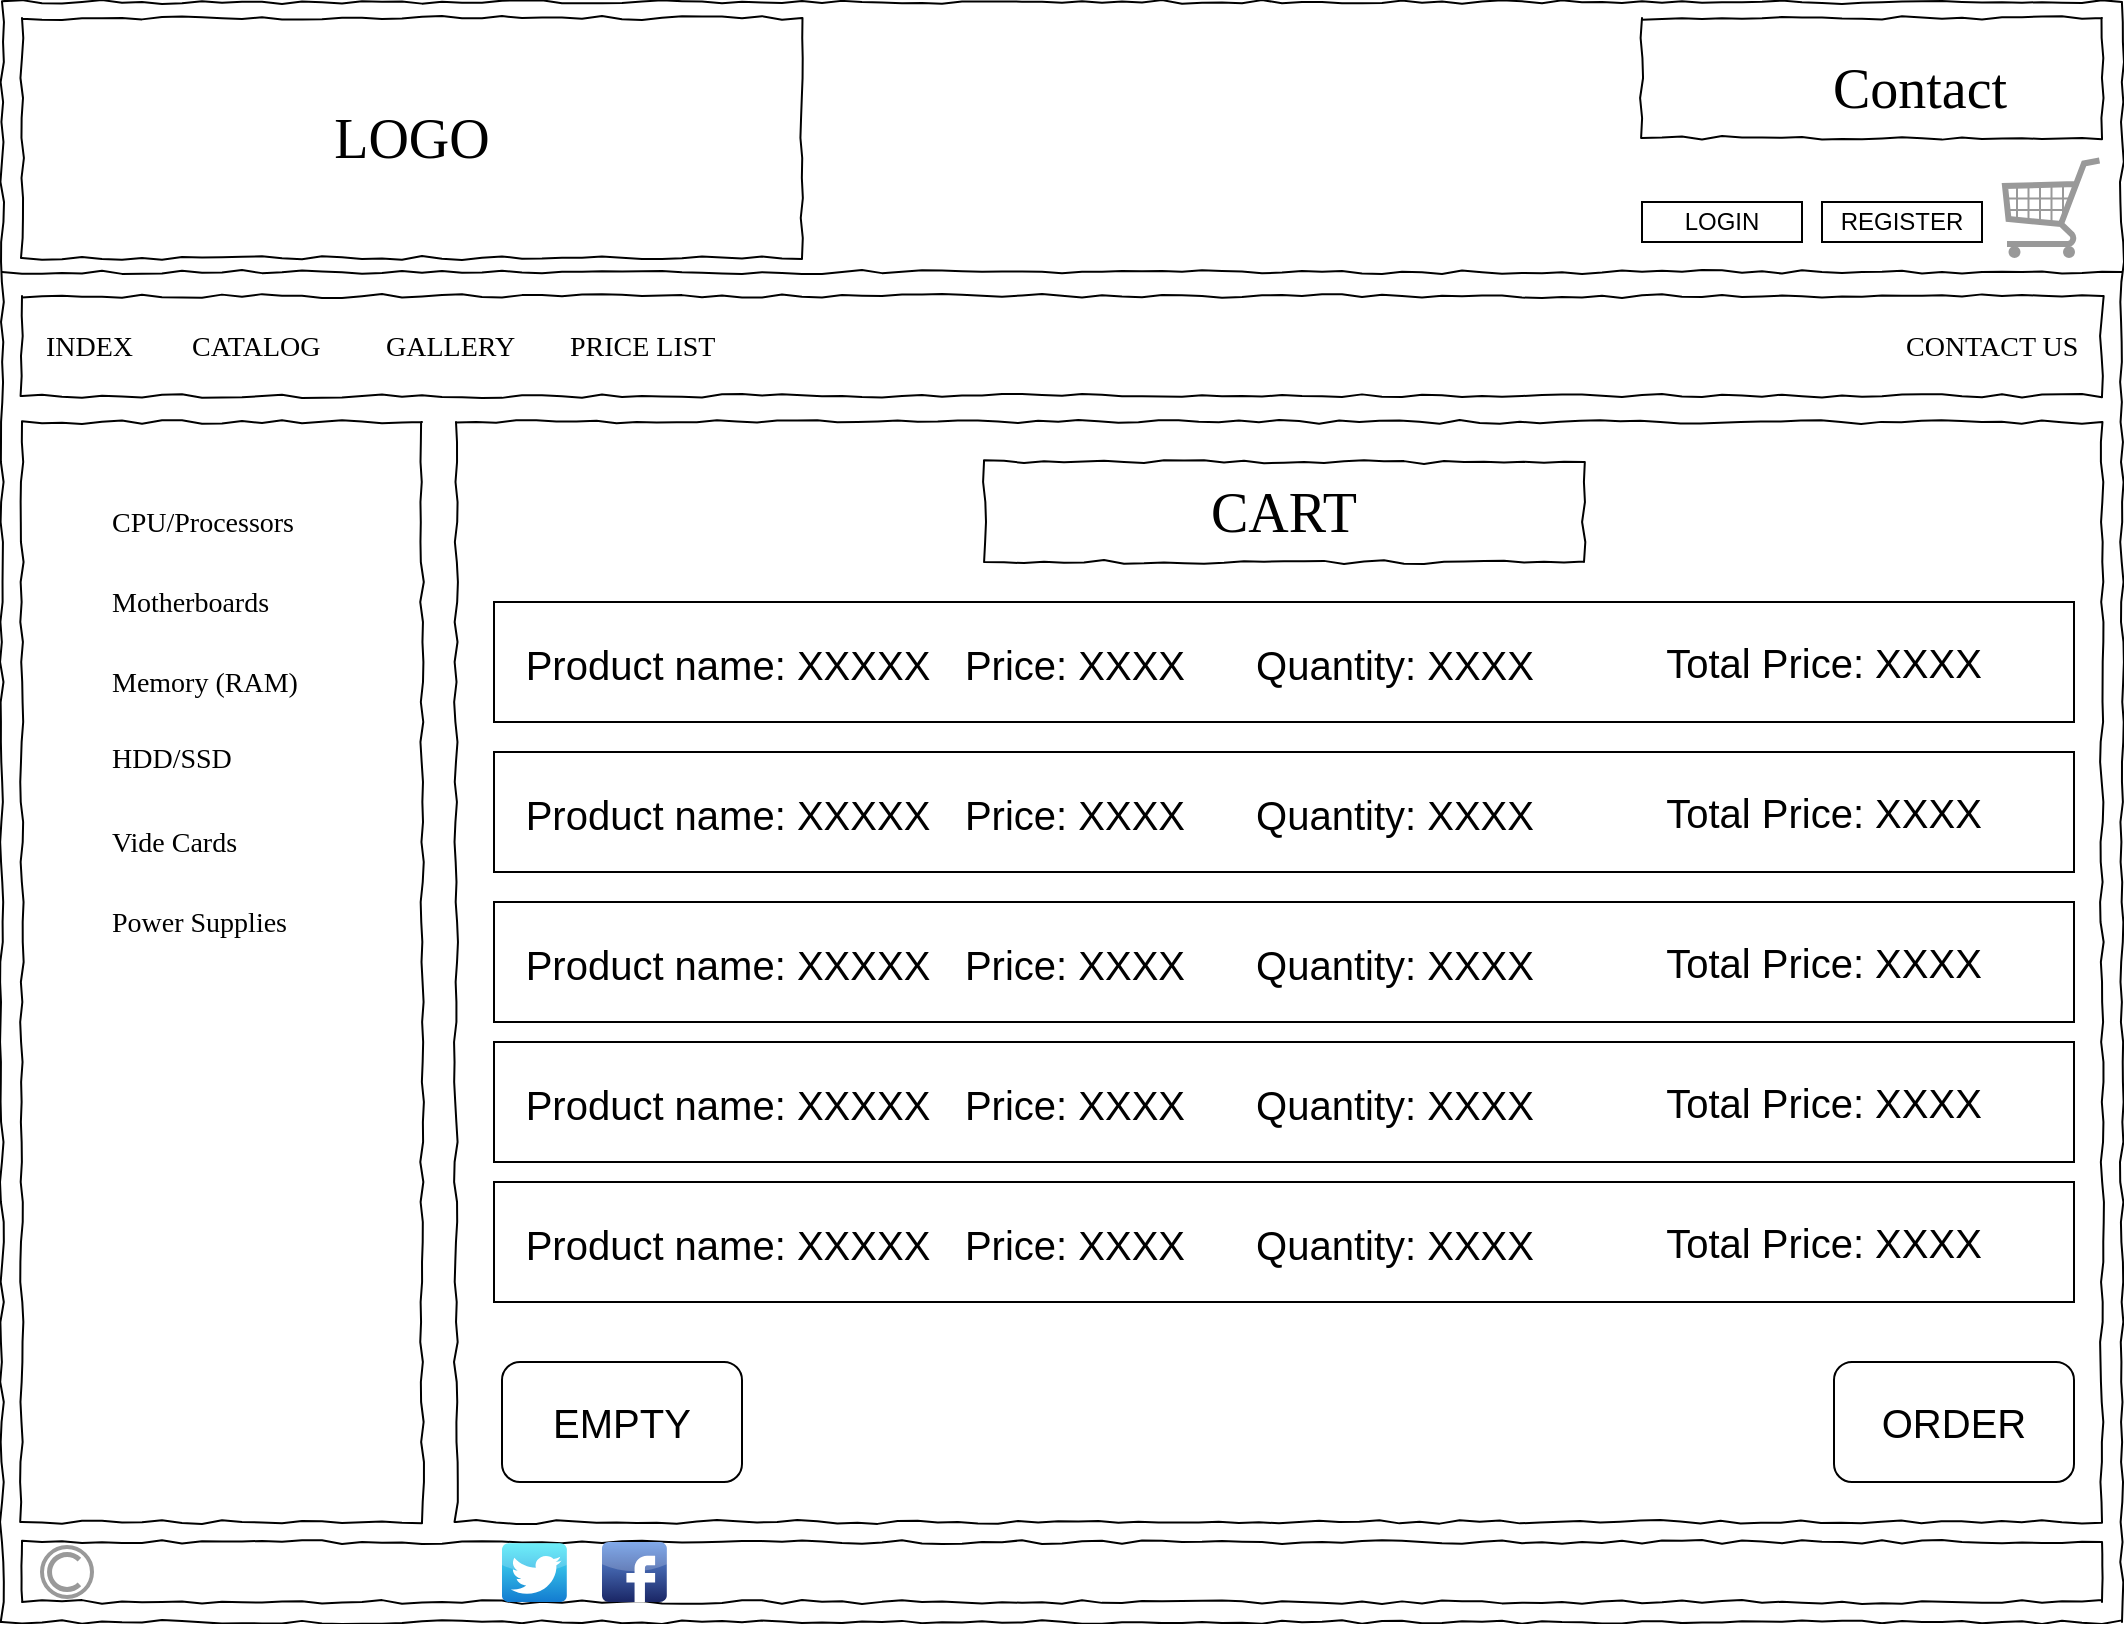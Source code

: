 <mxfile version="13.6.2" type="device"><diagram id="t4Cmi3oV8ROu0frCTXKN" name="Page-1"><mxGraphModel dx="1086" dy="806" grid="1" gridSize="10" guides="1" tooltips="1" connect="1" arrows="1" fold="1" page="1" pageScale="1" pageWidth="827" pageHeight="1169" math="0" shadow="0"><root><mxCell id="0"/><mxCell id="1" parent="0"/><mxCell id="YxXMLsHArkF6C2Bo6KuD-1" value="" style="whiteSpace=wrap;html=1;rounded=0;shadow=0;labelBackgroundColor=none;strokeColor=#000000;strokeWidth=1;fillColor=none;fontFamily=Verdana;fontSize=12;fontColor=#000000;align=center;comic=1;" parent="1" vertex="1"><mxGeometry x="20" y="10" width="1060" height="810" as="geometry"/></mxCell><mxCell id="YxXMLsHArkF6C2Bo6KuD-2" value="" style="whiteSpace=wrap;html=1;rounded=0;shadow=0;labelBackgroundColor=none;strokeWidth=1;fillColor=none;fontFamily=Verdana;fontSize=12;align=center;comic=1;" parent="1" vertex="1"><mxGeometry x="247" y="220" width="823" height="550" as="geometry"/></mxCell><mxCell id="YxXMLsHArkF6C2Bo6KuD-3" value="" style="whiteSpace=wrap;html=1;rounded=0;shadow=0;labelBackgroundColor=none;strokeWidth=1;fillColor=none;fontFamily=Verdana;fontSize=12;align=center;comic=1;" parent="1" vertex="1"><mxGeometry x="30" y="220" width="200" height="550" as="geometry"/></mxCell><mxCell id="YxXMLsHArkF6C2Bo6KuD-4" value="" style="line;strokeWidth=1;html=1;rounded=0;shadow=0;labelBackgroundColor=none;fillColor=none;fontFamily=Verdana;fontSize=14;fontColor=#000000;align=center;comic=1;" parent="1" vertex="1"><mxGeometry x="20" y="140" width="1060" height="10" as="geometry"/></mxCell><mxCell id="YxXMLsHArkF6C2Bo6KuD-6" value="" style="whiteSpace=wrap;html=1;rounded=0;shadow=0;labelBackgroundColor=none;strokeWidth=1;fillColor=none;fontFamily=Verdana;fontSize=12;align=center;comic=1;" parent="1" vertex="1"><mxGeometry x="30" y="780" width="1040" height="30" as="geometry"/></mxCell><mxCell id="YxXMLsHArkF6C2Bo6KuD-7" value="" style="dashed=0;outlineConnect=0;html=1;align=center;labelPosition=center;verticalLabelPosition=bottom;verticalAlign=top;shape=mxgraph.webicons.twitter;fillColor=#49EAF7;gradientColor=#137BD0" parent="1" vertex="1"><mxGeometry x="270" y="780.6" width="32.4" height="29.4" as="geometry"/></mxCell><mxCell id="YxXMLsHArkF6C2Bo6KuD-8" value="" style="dashed=0;outlineConnect=0;html=1;align=center;labelPosition=center;verticalLabelPosition=bottom;verticalAlign=top;shape=mxgraph.webicons.facebook;fillColor=#6294E4;gradientColor=#1A2665" parent="1" vertex="1"><mxGeometry x="320" y="780" width="32.4" height="30" as="geometry"/></mxCell><mxCell id="YxXMLsHArkF6C2Bo6KuD-9" value="" style="shape=image;html=1;verticalAlign=top;verticalLabelPosition=bottom;labelBackgroundColor=#ffffff;imageAspect=0;aspect=fixed;image=https://cdn4.iconfinder.com/data/icons/social-media-2146/512/25_social-128.png" parent="1" vertex="1"><mxGeometry x="370" y="780" width="30" height="30" as="geometry"/></mxCell><mxCell id="YxXMLsHArkF6C2Bo6KuD-10" value="" style="strokeColor=#999999;verticalLabelPosition=bottom;shadow=0;dashed=0;verticalAlign=top;strokeWidth=2;html=1;shape=mxgraph.mockup.misc.copyrightIcon;" parent="1" vertex="1"><mxGeometry x="40" y="782.5" width="25" height="25" as="geometry"/></mxCell><mxCell id="YxXMLsHArkF6C2Bo6KuD-11" value="CART" style="whiteSpace=wrap;html=1;rounded=0;shadow=0;labelBackgroundColor=none;strokeWidth=1;fontFamily=Verdana;fontSize=28;align=center;comic=1;" parent="1" vertex="1"><mxGeometry x="511" y="240" width="300" height="50" as="geometry"/></mxCell><mxCell id="YxXMLsHArkF6C2Bo6KuD-16" value="&lt;font style=&quot;font-size: 20px&quot;&gt;EMPTY&lt;/font&gt;" style="rounded=1;whiteSpace=wrap;html=1;" parent="1" vertex="1"><mxGeometry x="270" y="690" width="120" height="60" as="geometry"/></mxCell><mxCell id="YxXMLsHArkF6C2Bo6KuD-23" value="CPU/Processors" style="text;html=1;points=[];align=left;verticalAlign=top;spacingTop=-4;fontSize=14;fontFamily=Verdana" parent="1" vertex="1"><mxGeometry x="72.5" y="260" width="115" height="20" as="geometry"/></mxCell><mxCell id="YxXMLsHArkF6C2Bo6KuD-24" value="Motherboards" style="text;html=1;points=[];align=left;verticalAlign=top;spacingTop=-4;fontSize=14;fontFamily=Verdana" parent="1" vertex="1"><mxGeometry x="72.5" y="300" width="100" height="20" as="geometry"/></mxCell><mxCell id="YxXMLsHArkF6C2Bo6KuD-25" value="Memory (RAM)" style="text;html=1;points=[];align=left;verticalAlign=top;spacingTop=-4;fontSize=14;fontFamily=Verdana" parent="1" vertex="1"><mxGeometry x="72.5" y="340" width="110" height="20" as="geometry"/></mxCell><mxCell id="YxXMLsHArkF6C2Bo6KuD-26" value="HDD/SSD" style="text;html=1;points=[];align=left;verticalAlign=top;spacingTop=-4;fontSize=14;fontFamily=Verdana" parent="1" vertex="1"><mxGeometry x="72.5" y="378" width="70" height="20" as="geometry"/></mxCell><mxCell id="YxXMLsHArkF6C2Bo6KuD-27" value="Vide Cards" style="text;html=1;points=[];align=left;verticalAlign=top;spacingTop=-4;fontSize=14;fontFamily=Verdana" parent="1" vertex="1"><mxGeometry x="72.5" y="420" width="80" height="20" as="geometry"/></mxCell><mxCell id="YxXMLsHArkF6C2Bo6KuD-28" value="Power Supplies" style="text;html=1;points=[];align=left;verticalAlign=top;spacingTop=-4;fontSize=14;fontFamily=Verdana" parent="1" vertex="1"><mxGeometry x="72.5" y="460" width="110" height="20" as="geometry"/></mxCell><mxCell id="YxXMLsHArkF6C2Bo6KuD-29" value="LOGO" style="whiteSpace=wrap;html=1;rounded=0;shadow=0;labelBackgroundColor=none;strokeWidth=1;fontFamily=Verdana;fontSize=28;align=center;comic=1;" parent="1" vertex="1"><mxGeometry x="30" y="18" width="390" height="120" as="geometry"/></mxCell><mxCell id="YxXMLsHArkF6C2Bo6KuD-30" value="&lt;p style=&quot;margin-left: 0.5in ; margin-bottom: 0.17in ; line-height: 100%&quot;&gt;Contact&lt;/p&gt;" style="whiteSpace=wrap;html=1;rounded=0;shadow=0;labelBackgroundColor=none;strokeWidth=1;fontFamily=Verdana;fontSize=28;align=center;comic=1;" parent="1" vertex="1"><mxGeometry x="840" y="18" width="230" height="60" as="geometry"/></mxCell><mxCell id="YxXMLsHArkF6C2Bo6KuD-31" value="" style="verticalLabelPosition=bottom;shadow=0;dashed=0;align=center;html=1;verticalAlign=top;strokeWidth=1;shape=mxgraph.mockup.misc.shoppingCart;strokeColor=#999999;" parent="1" vertex="1"><mxGeometry x="1020" y="88" width="50" height="50" as="geometry"/></mxCell><mxCell id="YxXMLsHArkF6C2Bo6KuD-32" value="LOGIN" style="rounded=0;whiteSpace=wrap;html=1;" parent="1" vertex="1"><mxGeometry x="840" y="110" width="80" height="20" as="geometry"/></mxCell><mxCell id="YxXMLsHArkF6C2Bo6KuD-33" value="REGISTER" style="rounded=0;whiteSpace=wrap;html=1;" parent="1" vertex="1"><mxGeometry x="930" y="110" width="80" height="20" as="geometry"/></mxCell><mxCell id="YxXMLsHArkF6C2Bo6KuD-34" value="" style="rounded=0;whiteSpace=wrap;html=1;" parent="1" vertex="1"><mxGeometry x="266" y="310" width="790" height="60" as="geometry"/></mxCell><mxCell id="YxXMLsHArkF6C2Bo6KuD-35" value="&lt;font style=&quot;font-size: 20px&quot;&gt;Product name: XXXXX&lt;/font&gt;" style="text;html=1;strokeColor=none;fillColor=none;align=center;verticalAlign=middle;whiteSpace=wrap;rounded=0;" parent="1" vertex="1"><mxGeometry x="276" y="321" width="214" height="40" as="geometry"/></mxCell><mxCell id="YxXMLsHArkF6C2Bo6KuD-37" value="&lt;font style=&quot;font-size: 20px&quot;&gt;Price: XXXX&lt;/font&gt;" style="text;html=1;strokeColor=none;fillColor=none;align=center;verticalAlign=middle;whiteSpace=wrap;rounded=0;" parent="1" vertex="1"><mxGeometry x="483" y="321" width="147" height="40" as="geometry"/></mxCell><mxCell id="YxXMLsHArkF6C2Bo6KuD-38" value="&lt;font style=&quot;font-size: 20px&quot;&gt;Quantity: XXXX&lt;/font&gt;" style="text;html=1;strokeColor=none;fillColor=none;align=center;verticalAlign=middle;whiteSpace=wrap;rounded=0;" parent="1" vertex="1"><mxGeometry x="630" y="321" width="173" height="40" as="geometry"/></mxCell><mxCell id="YxXMLsHArkF6C2Bo6KuD-39" value="" style="shape=image;html=1;verticalAlign=top;verticalLabelPosition=bottom;labelBackgroundColor=#ffffff;imageAspect=0;aspect=fixed;image=https://cdn0.iconfinder.com/data/icons/typicons-2/24/plus-128.png" parent="1" vertex="1"><mxGeometry x="793" y="332" width="20" height="20" as="geometry"/></mxCell><mxCell id="YxXMLsHArkF6C2Bo6KuD-40" value="" style="shape=image;html=1;verticalAlign=top;verticalLabelPosition=bottom;labelBackgroundColor=#ffffff;imageAspect=0;aspect=fixed;image=https://cdn0.iconfinder.com/data/icons/typicons-2/24/minus-128.png" parent="1" vertex="1"><mxGeometry x="824" y="332" width="20" height="20" as="geometry"/></mxCell><mxCell id="YxXMLsHArkF6C2Bo6KuD-42" value="" style="shape=image;html=1;verticalAlign=top;verticalLabelPosition=bottom;labelBackgroundColor=#ffffff;imageAspect=0;aspect=fixed;image=https://cdn3.iconfinder.com/data/icons/virtual-notebook/16/button_close-128.png" parent="1" vertex="1"><mxGeometry x="1030" y="331" width="20" height="20" as="geometry"/></mxCell><mxCell id="YxXMLsHArkF6C2Bo6KuD-43" value="&lt;font style=&quot;font-size: 20px&quot;&gt;Total Price: XXXX&lt;/font&gt;" style="text;html=1;strokeColor=none;fillColor=none;align=center;verticalAlign=middle;whiteSpace=wrap;rounded=0;" parent="1" vertex="1"><mxGeometry x="846" y="320" width="170" height="40" as="geometry"/></mxCell><mxCell id="YxXMLsHArkF6C2Bo6KuD-44" value="" style="rounded=0;whiteSpace=wrap;html=1;" parent="1" vertex="1"><mxGeometry x="266" y="385" width="790" height="60" as="geometry"/></mxCell><mxCell id="YxXMLsHArkF6C2Bo6KuD-45" value="&lt;font style=&quot;font-size: 20px&quot;&gt;Product name: XXXXX&lt;/font&gt;" style="text;html=1;strokeColor=none;fillColor=none;align=center;verticalAlign=middle;whiteSpace=wrap;rounded=0;" parent="1" vertex="1"><mxGeometry x="276" y="396" width="214" height="40" as="geometry"/></mxCell><mxCell id="YxXMLsHArkF6C2Bo6KuD-46" value="&lt;font style=&quot;font-size: 20px&quot;&gt;Price: XXXX&lt;/font&gt;" style="text;html=1;strokeColor=none;fillColor=none;align=center;verticalAlign=middle;whiteSpace=wrap;rounded=0;" parent="1" vertex="1"><mxGeometry x="483" y="396" width="147" height="40" as="geometry"/></mxCell><mxCell id="YxXMLsHArkF6C2Bo6KuD-47" value="&lt;font style=&quot;font-size: 20px&quot;&gt;Quantity: XXXX&lt;/font&gt;" style="text;html=1;strokeColor=none;fillColor=none;align=center;verticalAlign=middle;whiteSpace=wrap;rounded=0;" parent="1" vertex="1"><mxGeometry x="630" y="396" width="173" height="40" as="geometry"/></mxCell><mxCell id="YxXMLsHArkF6C2Bo6KuD-48" value="" style="shape=image;html=1;verticalAlign=top;verticalLabelPosition=bottom;labelBackgroundColor=#ffffff;imageAspect=0;aspect=fixed;image=https://cdn0.iconfinder.com/data/icons/typicons-2/24/plus-128.png" parent="1" vertex="1"><mxGeometry x="793" y="407" width="20" height="20" as="geometry"/></mxCell><mxCell id="YxXMLsHArkF6C2Bo6KuD-49" value="" style="shape=image;html=1;verticalAlign=top;verticalLabelPosition=bottom;labelBackgroundColor=#ffffff;imageAspect=0;aspect=fixed;image=https://cdn0.iconfinder.com/data/icons/typicons-2/24/minus-128.png" parent="1" vertex="1"><mxGeometry x="824" y="407" width="20" height="20" as="geometry"/></mxCell><mxCell id="YxXMLsHArkF6C2Bo6KuD-50" value="" style="shape=image;html=1;verticalAlign=top;verticalLabelPosition=bottom;labelBackgroundColor=#ffffff;imageAspect=0;aspect=fixed;image=https://cdn3.iconfinder.com/data/icons/virtual-notebook/16/button_close-128.png" parent="1" vertex="1"><mxGeometry x="1030" y="406" width="20" height="20" as="geometry"/></mxCell><mxCell id="YxXMLsHArkF6C2Bo6KuD-51" value="&lt;font style=&quot;font-size: 20px&quot;&gt;Total Price: XXXX&lt;/font&gt;" style="text;html=1;strokeColor=none;fillColor=none;align=center;verticalAlign=middle;whiteSpace=wrap;rounded=0;" parent="1" vertex="1"><mxGeometry x="846" y="395" width="170" height="40" as="geometry"/></mxCell><mxCell id="YxXMLsHArkF6C2Bo6KuD-52" value="" style="rounded=0;whiteSpace=wrap;html=1;" parent="1" vertex="1"><mxGeometry x="266" y="460" width="790" height="60" as="geometry"/></mxCell><mxCell id="YxXMLsHArkF6C2Bo6KuD-53" value="&lt;font style=&quot;font-size: 20px&quot;&gt;Product name: XXXXX&lt;/font&gt;" style="text;html=1;strokeColor=none;fillColor=none;align=center;verticalAlign=middle;whiteSpace=wrap;rounded=0;" parent="1" vertex="1"><mxGeometry x="276" y="471" width="214" height="40" as="geometry"/></mxCell><mxCell id="YxXMLsHArkF6C2Bo6KuD-54" value="&lt;font style=&quot;font-size: 20px&quot;&gt;Price: XXXX&lt;/font&gt;" style="text;html=1;strokeColor=none;fillColor=none;align=center;verticalAlign=middle;whiteSpace=wrap;rounded=0;" parent="1" vertex="1"><mxGeometry x="483" y="471" width="147" height="40" as="geometry"/></mxCell><mxCell id="YxXMLsHArkF6C2Bo6KuD-55" value="&lt;font style=&quot;font-size: 20px&quot;&gt;Quantity: XXXX&lt;/font&gt;" style="text;html=1;strokeColor=none;fillColor=none;align=center;verticalAlign=middle;whiteSpace=wrap;rounded=0;" parent="1" vertex="1"><mxGeometry x="630" y="471" width="173" height="40" as="geometry"/></mxCell><mxCell id="YxXMLsHArkF6C2Bo6KuD-56" value="" style="shape=image;html=1;verticalAlign=top;verticalLabelPosition=bottom;labelBackgroundColor=#ffffff;imageAspect=0;aspect=fixed;image=https://cdn0.iconfinder.com/data/icons/typicons-2/24/plus-128.png" parent="1" vertex="1"><mxGeometry x="793" y="482" width="20" height="20" as="geometry"/></mxCell><mxCell id="YxXMLsHArkF6C2Bo6KuD-57" value="" style="shape=image;html=1;verticalAlign=top;verticalLabelPosition=bottom;labelBackgroundColor=#ffffff;imageAspect=0;aspect=fixed;image=https://cdn0.iconfinder.com/data/icons/typicons-2/24/minus-128.png" parent="1" vertex="1"><mxGeometry x="824" y="482" width="20" height="20" as="geometry"/></mxCell><mxCell id="YxXMLsHArkF6C2Bo6KuD-58" value="" style="shape=image;html=1;verticalAlign=top;verticalLabelPosition=bottom;labelBackgroundColor=#ffffff;imageAspect=0;aspect=fixed;image=https://cdn3.iconfinder.com/data/icons/virtual-notebook/16/button_close-128.png" parent="1" vertex="1"><mxGeometry x="1030" y="481" width="20" height="20" as="geometry"/></mxCell><mxCell id="YxXMLsHArkF6C2Bo6KuD-59" value="&lt;font style=&quot;font-size: 20px&quot;&gt;Total Price: XXXX&lt;/font&gt;" style="text;html=1;strokeColor=none;fillColor=none;align=center;verticalAlign=middle;whiteSpace=wrap;rounded=0;" parent="1" vertex="1"><mxGeometry x="846" y="470" width="170" height="40" as="geometry"/></mxCell><mxCell id="YxXMLsHArkF6C2Bo6KuD-60" value="" style="rounded=0;whiteSpace=wrap;html=1;" parent="1" vertex="1"><mxGeometry x="266" y="530" width="790" height="60" as="geometry"/></mxCell><mxCell id="YxXMLsHArkF6C2Bo6KuD-61" value="&lt;font style=&quot;font-size: 20px&quot;&gt;Product name: XXXXX&lt;/font&gt;" style="text;html=1;strokeColor=none;fillColor=none;align=center;verticalAlign=middle;whiteSpace=wrap;rounded=0;" parent="1" vertex="1"><mxGeometry x="276" y="541" width="214" height="40" as="geometry"/></mxCell><mxCell id="YxXMLsHArkF6C2Bo6KuD-62" value="&lt;font style=&quot;font-size: 20px&quot;&gt;Price: XXXX&lt;/font&gt;" style="text;html=1;strokeColor=none;fillColor=none;align=center;verticalAlign=middle;whiteSpace=wrap;rounded=0;" parent="1" vertex="1"><mxGeometry x="483" y="541" width="147" height="40" as="geometry"/></mxCell><mxCell id="YxXMLsHArkF6C2Bo6KuD-63" value="&lt;font style=&quot;font-size: 20px&quot;&gt;Quantity: XXXX&lt;/font&gt;" style="text;html=1;strokeColor=none;fillColor=none;align=center;verticalAlign=middle;whiteSpace=wrap;rounded=0;" parent="1" vertex="1"><mxGeometry x="630" y="541" width="173" height="40" as="geometry"/></mxCell><mxCell id="YxXMLsHArkF6C2Bo6KuD-64" value="" style="shape=image;html=1;verticalAlign=top;verticalLabelPosition=bottom;labelBackgroundColor=#ffffff;imageAspect=0;aspect=fixed;image=https://cdn0.iconfinder.com/data/icons/typicons-2/24/plus-128.png" parent="1" vertex="1"><mxGeometry x="793" y="552" width="20" height="20" as="geometry"/></mxCell><mxCell id="YxXMLsHArkF6C2Bo6KuD-65" value="" style="shape=image;html=1;verticalAlign=top;verticalLabelPosition=bottom;labelBackgroundColor=#ffffff;imageAspect=0;aspect=fixed;image=https://cdn0.iconfinder.com/data/icons/typicons-2/24/minus-128.png" parent="1" vertex="1"><mxGeometry x="824" y="552" width="20" height="20" as="geometry"/></mxCell><mxCell id="YxXMLsHArkF6C2Bo6KuD-66" value="" style="shape=image;html=1;verticalAlign=top;verticalLabelPosition=bottom;labelBackgroundColor=#ffffff;imageAspect=0;aspect=fixed;image=https://cdn3.iconfinder.com/data/icons/virtual-notebook/16/button_close-128.png" parent="1" vertex="1"><mxGeometry x="1030" y="551" width="20" height="20" as="geometry"/></mxCell><mxCell id="YxXMLsHArkF6C2Bo6KuD-67" value="&lt;font style=&quot;font-size: 20px&quot;&gt;Total Price: XXXX&lt;/font&gt;" style="text;html=1;strokeColor=none;fillColor=none;align=center;verticalAlign=middle;whiteSpace=wrap;rounded=0;" parent="1" vertex="1"><mxGeometry x="846" y="540" width="170" height="40" as="geometry"/></mxCell><mxCell id="YxXMLsHArkF6C2Bo6KuD-68" value="" style="rounded=0;whiteSpace=wrap;html=1;" parent="1" vertex="1"><mxGeometry x="266" y="600" width="790" height="60" as="geometry"/></mxCell><mxCell id="YxXMLsHArkF6C2Bo6KuD-69" value="&lt;font style=&quot;font-size: 20px&quot;&gt;Product name: XXXXX&lt;/font&gt;" style="text;html=1;strokeColor=none;fillColor=none;align=center;verticalAlign=middle;whiteSpace=wrap;rounded=0;" parent="1" vertex="1"><mxGeometry x="276" y="611" width="214" height="40" as="geometry"/></mxCell><mxCell id="YxXMLsHArkF6C2Bo6KuD-70" value="&lt;font style=&quot;font-size: 20px&quot;&gt;Price: XXXX&lt;/font&gt;" style="text;html=1;strokeColor=none;fillColor=none;align=center;verticalAlign=middle;whiteSpace=wrap;rounded=0;" parent="1" vertex="1"><mxGeometry x="483" y="611" width="147" height="40" as="geometry"/></mxCell><mxCell id="YxXMLsHArkF6C2Bo6KuD-71" value="&lt;font style=&quot;font-size: 20px&quot;&gt;Quantity: XXXX&lt;/font&gt;" style="text;html=1;strokeColor=none;fillColor=none;align=center;verticalAlign=middle;whiteSpace=wrap;rounded=0;" parent="1" vertex="1"><mxGeometry x="630" y="611" width="173" height="40" as="geometry"/></mxCell><mxCell id="YxXMLsHArkF6C2Bo6KuD-72" value="" style="shape=image;html=1;verticalAlign=top;verticalLabelPosition=bottom;labelBackgroundColor=#ffffff;imageAspect=0;aspect=fixed;image=https://cdn0.iconfinder.com/data/icons/typicons-2/24/plus-128.png" parent="1" vertex="1"><mxGeometry x="793" y="622" width="20" height="20" as="geometry"/></mxCell><mxCell id="YxXMLsHArkF6C2Bo6KuD-73" value="" style="shape=image;html=1;verticalAlign=top;verticalLabelPosition=bottom;labelBackgroundColor=#ffffff;imageAspect=0;aspect=fixed;image=https://cdn0.iconfinder.com/data/icons/typicons-2/24/minus-128.png" parent="1" vertex="1"><mxGeometry x="824" y="622" width="20" height="20" as="geometry"/></mxCell><mxCell id="YxXMLsHArkF6C2Bo6KuD-74" value="" style="shape=image;html=1;verticalAlign=top;verticalLabelPosition=bottom;labelBackgroundColor=#ffffff;imageAspect=0;aspect=fixed;image=https://cdn3.iconfinder.com/data/icons/virtual-notebook/16/button_close-128.png" parent="1" vertex="1"><mxGeometry x="1030" y="621" width="20" height="20" as="geometry"/></mxCell><mxCell id="YxXMLsHArkF6C2Bo6KuD-75" value="&lt;font style=&quot;font-size: 20px&quot;&gt;Total Price: XXXX&lt;/font&gt;" style="text;html=1;strokeColor=none;fillColor=none;align=center;verticalAlign=middle;whiteSpace=wrap;rounded=0;" parent="1" vertex="1"><mxGeometry x="846" y="610" width="170" height="40" as="geometry"/></mxCell><mxCell id="YxXMLsHArkF6C2Bo6KuD-76" value="&lt;font style=&quot;font-size: 20px&quot;&gt;ORDER&lt;/font&gt;" style="rounded=1;whiteSpace=wrap;html=1;" parent="1" vertex="1"><mxGeometry x="936" y="690" width="120" height="60" as="geometry"/></mxCell><mxCell id="ijOJMj65-kmVTbbEGBXf-1" value="" style="whiteSpace=wrap;html=1;rounded=0;shadow=0;labelBackgroundColor=none;strokeWidth=1;fillColor=none;fontFamily=Verdana;fontSize=12;align=center;comic=1;" vertex="1" parent="1"><mxGeometry x="30" y="157" width="1040" height="50" as="geometry"/></mxCell><mxCell id="ijOJMj65-kmVTbbEGBXf-2" value="INDEX" style="text;html=1;points=[];align=left;verticalAlign=top;spacingTop=-4;fontSize=14;fontFamily=Verdana" vertex="1" parent="1"><mxGeometry x="40" y="172" width="60" height="20" as="geometry"/></mxCell><mxCell id="ijOJMj65-kmVTbbEGBXf-3" value="CATALOG" style="text;html=1;points=[];align=left;verticalAlign=top;spacingTop=-4;fontSize=14;fontFamily=Verdana" vertex="1" parent="1"><mxGeometry x="112.5" y="172" width="60" height="20" as="geometry"/></mxCell><mxCell id="ijOJMj65-kmVTbbEGBXf-4" value="GALLERY" style="text;html=1;points=[];align=left;verticalAlign=top;spacingTop=-4;fontSize=14;fontFamily=Verdana" vertex="1" parent="1"><mxGeometry x="210" y="172" width="70" height="20" as="geometry"/></mxCell><mxCell id="ijOJMj65-kmVTbbEGBXf-5" value="PRICE LIST" style="text;html=1;points=[];align=left;verticalAlign=top;spacingTop=-4;fontSize=14;fontFamily=Verdana" vertex="1" parent="1"><mxGeometry x="301.5" y="172" width="80" height="20" as="geometry"/></mxCell><mxCell id="ijOJMj65-kmVTbbEGBXf-6" value="CONTACT US" style="text;html=1;points=[];align=left;verticalAlign=top;spacingTop=-4;fontSize=14;fontFamily=Verdana" vertex="1" parent="1"><mxGeometry x="970" y="172" width="100" height="20" as="geometry"/></mxCell></root></mxGraphModel></diagram></mxfile>